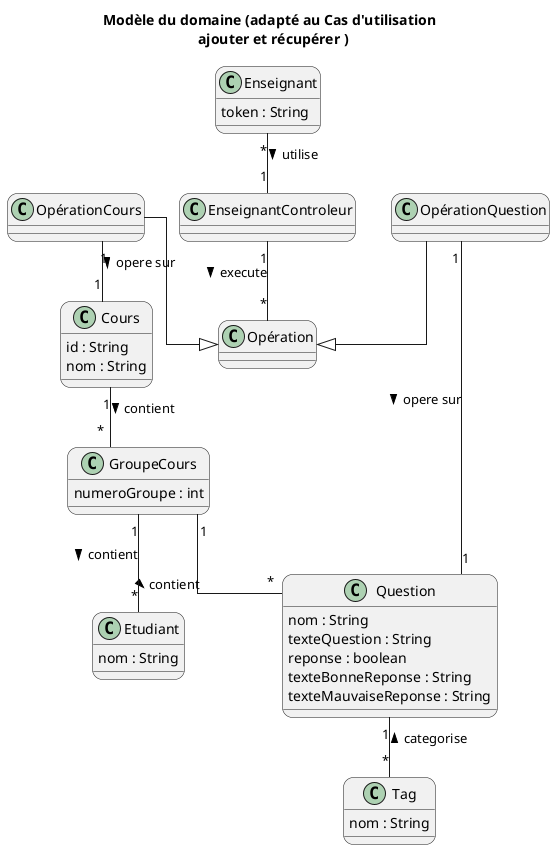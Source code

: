 @startuml MDD
skinparam defaultfontname Verdana
skinparam RoundCorner 20
skinparam linetype ortho

title Modèle du domaine (adapté au Cas d'utilisation \n ajouter et récupérer )

class Opération {

}

class OpérationCours

class Cours {
    id : String
    nom : String
}

class GroupeCours {
    numeroGroupe : int
}

class Enseignant {
    token : String
}

class EnseignantControleur {

}

class Etudiant {
    nom : String
}

class Tag{
    nom : String
}

class Question{
    nom : String
    texteQuestion : String
    reponse : boolean
    texteBonneReponse : String
    texteMauvaiseReponse : String
}

Enseignant "*"-- "1" EnseignantControleur : utilise >

EnseignantControleur "1" -- "*" Opération : execute >
OpérationQuestion --|> Opération
OpérationCours --|> Opération

OpérationCours "1"-- "1"Cours : opere sur >
Cours "1"-- "*"GroupeCours : contient >
GroupeCours"1" -- "*"Question : contient >

OpérationQuestion "1"-- "1"Question : opere sur >
GroupeCours "1"-- "*"Etudiant : contient >

Question "1" -- "*"Tag : < categorise
@enduml